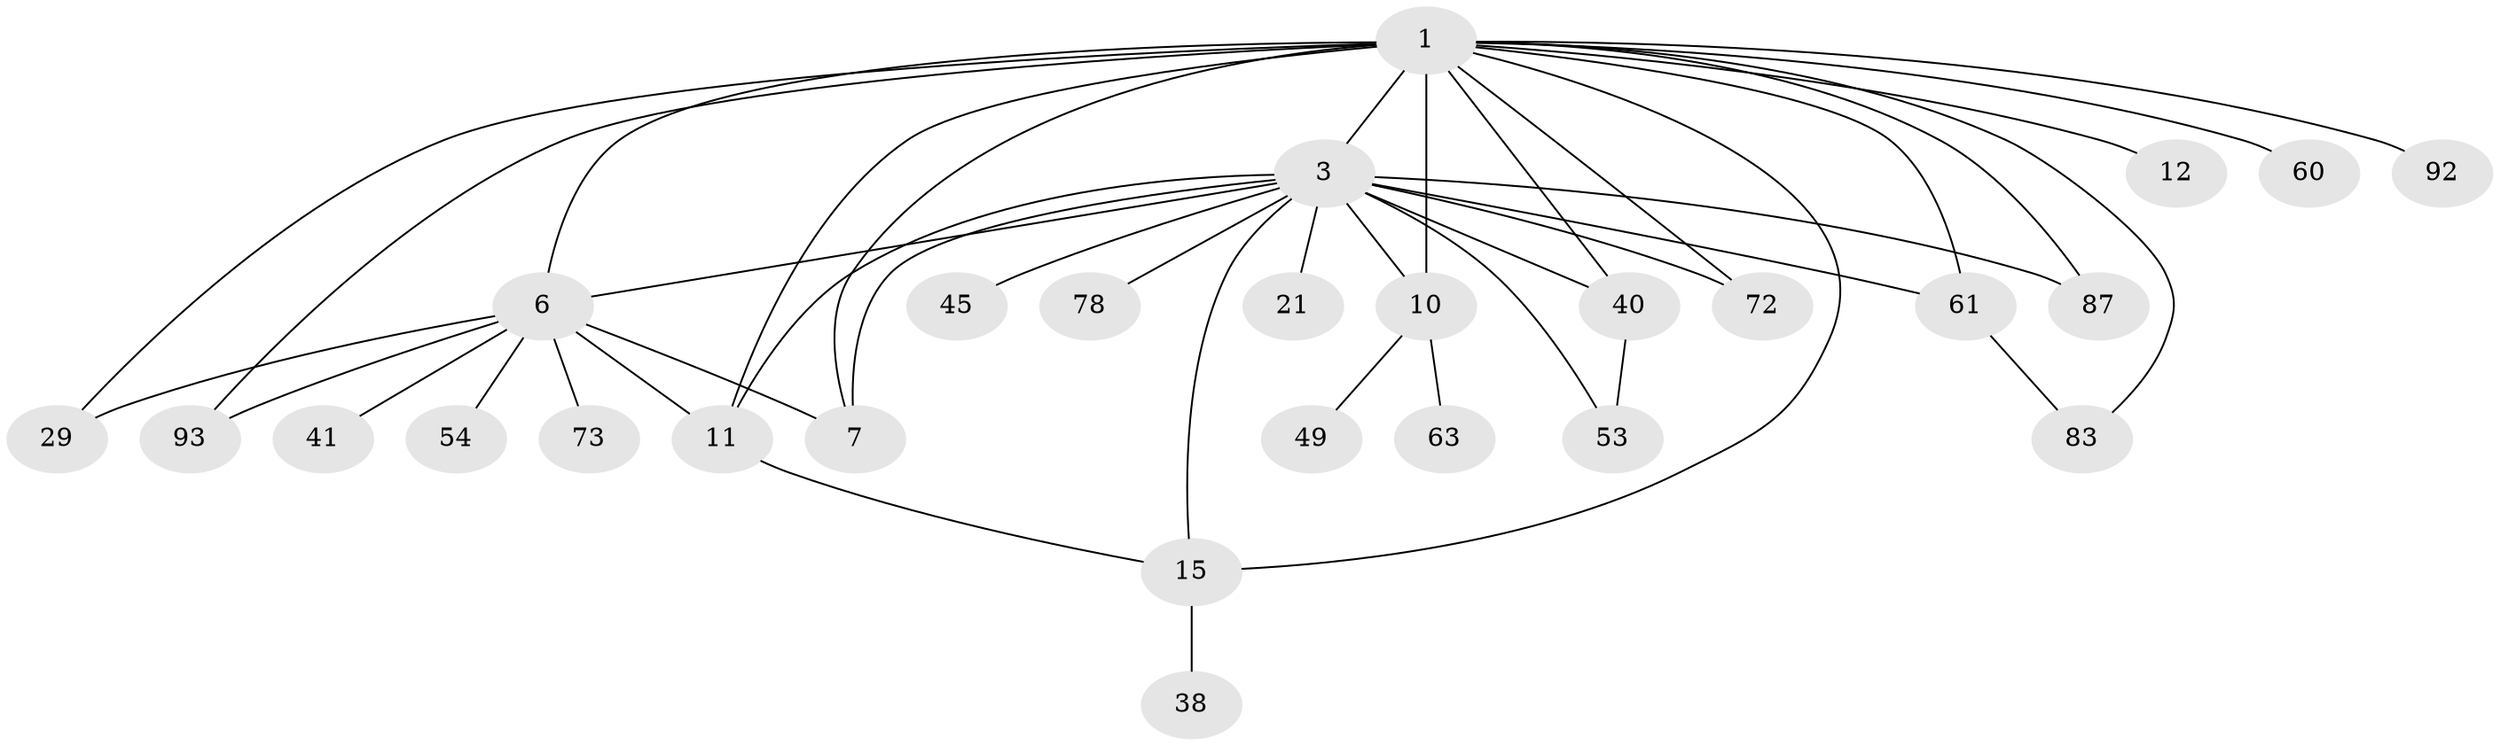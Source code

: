 // original degree distribution, {4: 0.1935483870967742, 6: 0.043010752688172046, 3: 0.1827956989247312, 8: 0.021505376344086023, 5: 0.03225806451612903, 1: 0.24731182795698925, 2: 0.26881720430107525, 9: 0.010752688172043012}
// Generated by graph-tools (version 1.1) at 2025/16/03/04/25 18:16:54]
// undirected, 27 vertices, 42 edges
graph export_dot {
graph [start="1"]
  node [color=gray90,style=filled];
  1 [super="+2+28+58+9"];
  3 [super="+14+4"];
  6 [super="+19+25+57+77"];
  7 [super="+27+56+16"];
  10 [super="+17+59"];
  11 [super="+34"];
  12;
  15 [super="+31+81"];
  21;
  29 [super="+37"];
  38;
  40 [super="+52"];
  41 [super="+91+55"];
  45;
  49;
  53 [super="+86"];
  54;
  60;
  61 [super="+64"];
  63 [super="+79"];
  72 [super="+84"];
  73;
  78;
  83;
  87;
  92;
  93;
  1 -- 3 [weight=2];
  1 -- 10 [weight=4];
  1 -- 11 [weight=2];
  1 -- 12;
  1 -- 29 [weight=2];
  1 -- 40;
  1 -- 6 [weight=3];
  1 -- 15 [weight=3];
  1 -- 7 [weight=4];
  1 -- 72;
  1 -- 60 [weight=2];
  1 -- 83;
  1 -- 93;
  1 -- 87;
  1 -- 92;
  1 -- 61;
  3 -- 87 [weight=2];
  3 -- 10 [weight=3];
  3 -- 78;
  3 -- 15 [weight=4];
  3 -- 6;
  3 -- 7;
  3 -- 40;
  3 -- 72;
  3 -- 11;
  3 -- 45;
  3 -- 21;
  3 -- 53;
  3 -- 61 [weight=2];
  6 -- 7;
  6 -- 41;
  6 -- 54;
  6 -- 73;
  6 -- 93;
  6 -- 29;
  6 -- 11;
  10 -- 49;
  10 -- 63;
  11 -- 15;
  15 -- 38;
  40 -- 53;
  61 -- 83;
}
